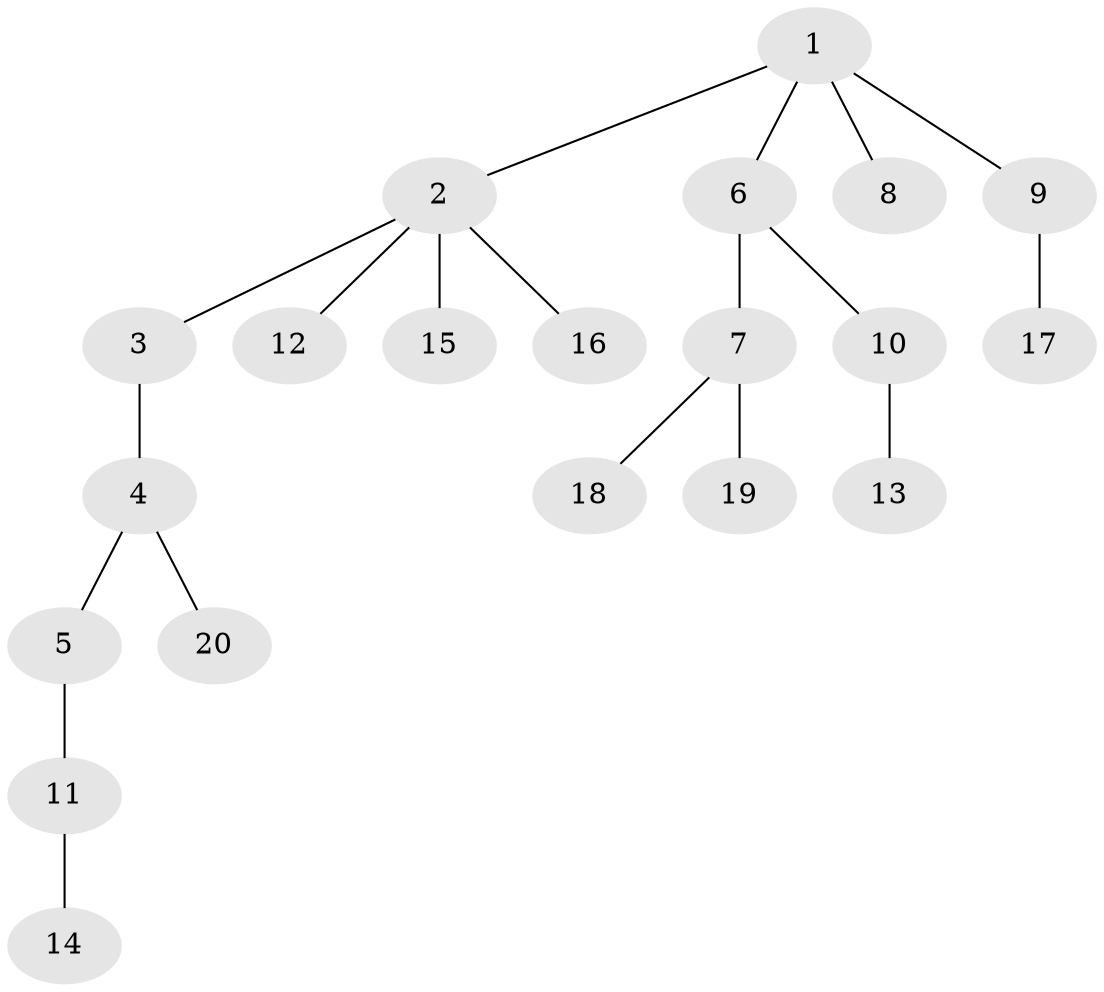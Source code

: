 // Generated by graph-tools (version 1.1) at 2025/46/02/15/25 05:46:28]
// undirected, 20 vertices, 19 edges
graph export_dot {
graph [start="1"]
  node [color=gray90,style=filled];
  1;
  2;
  3;
  4;
  5;
  6;
  7;
  8;
  9;
  10;
  11;
  12;
  13;
  14;
  15;
  16;
  17;
  18;
  19;
  20;
  1 -- 2;
  1 -- 6;
  1 -- 8;
  1 -- 9;
  2 -- 3;
  2 -- 12;
  2 -- 15;
  2 -- 16;
  3 -- 4;
  4 -- 5;
  4 -- 20;
  5 -- 11;
  6 -- 7;
  6 -- 10;
  7 -- 18;
  7 -- 19;
  9 -- 17;
  10 -- 13;
  11 -- 14;
}
